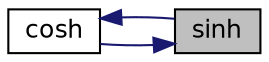 digraph "sinh"
{
 // INTERACTIVE_SVG=YES
 // LATEX_PDF_SIZE
  bgcolor="transparent";
  edge [fontname="Helvetica",fontsize="12",labelfontname="Helvetica",labelfontsize="12"];
  node [fontname="Helvetica",fontsize="12",shape=record];
  rankdir="RL";
  Node1 [label="sinh",height=0.2,width=0.4,color="black", fillcolor="grey75", style="filled", fontcolor="black",tooltip=" "];
  Node1 -> Node2 [dir="back",color="midnightblue",fontsize="12",style="solid",fontname="Helvetica"];
  Node2 [label="cosh",height=0.2,width=0.4,color="black",URL="$autodiff2_8libmd_8cc_adf09f68c00e466a4d5121e5206a0ad6a.html#adf09f68c00e466a4d5121e5206a0ad6a",tooltip=" "];
  Node2 -> Node1 [dir="back",color="midnightblue",fontsize="12",style="solid",fontname="Helvetica"];
}
